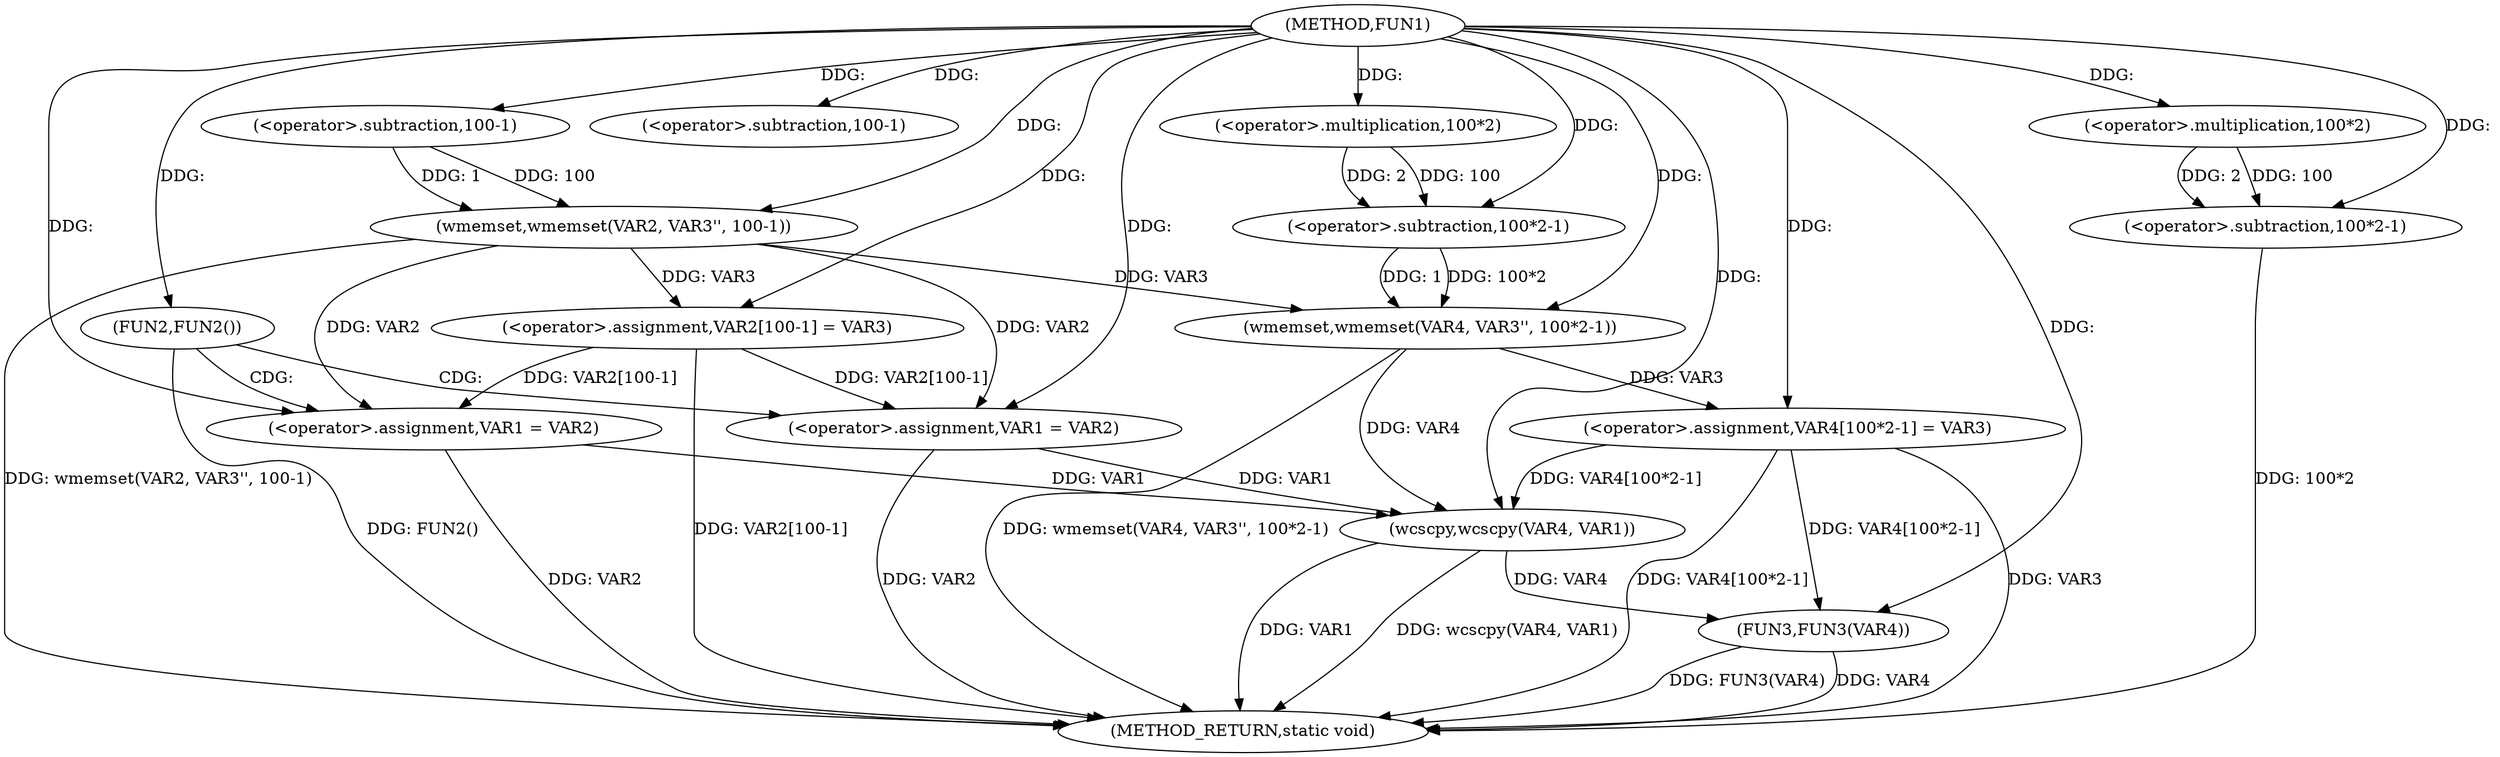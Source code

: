 digraph FUN1 {  
"1000100" [label = "(METHOD,FUN1)" ]
"1000152" [label = "(METHOD_RETURN,static void)" ]
"1000104" [label = "(wmemset,wmemset(VAR2, VAR3'', 100-1))" ]
"1000107" [label = "(<operator>.subtraction,100-1)" ]
"1000110" [label = "(<operator>.assignment,VAR2[100-1] = VAR3)" ]
"1000113" [label = "(<operator>.subtraction,100-1)" ]
"1000118" [label = "(FUN2,FUN2())" ]
"1000120" [label = "(<operator>.assignment,VAR1 = VAR2)" ]
"1000125" [label = "(<operator>.assignment,VAR1 = VAR2)" ]
"1000130" [label = "(wmemset,wmemset(VAR4, VAR3'', 100*2-1))" ]
"1000133" [label = "(<operator>.subtraction,100*2-1)" ]
"1000134" [label = "(<operator>.multiplication,100*2)" ]
"1000138" [label = "(<operator>.assignment,VAR4[100*2-1] = VAR3)" ]
"1000141" [label = "(<operator>.subtraction,100*2-1)" ]
"1000142" [label = "(<operator>.multiplication,100*2)" ]
"1000147" [label = "(wcscpy,wcscpy(VAR4, VAR1))" ]
"1000150" [label = "(FUN3,FUN3(VAR4))" ]
  "1000130" -> "1000152"  [ label = "DDG: wmemset(VAR4, VAR3'', 100*2-1)"] 
  "1000141" -> "1000152"  [ label = "DDG: 100*2"] 
  "1000150" -> "1000152"  [ label = "DDG: VAR4"] 
  "1000104" -> "1000152"  [ label = "DDG: wmemset(VAR2, VAR3'', 100-1)"] 
  "1000147" -> "1000152"  [ label = "DDG: VAR1"] 
  "1000125" -> "1000152"  [ label = "DDG: VAR2"] 
  "1000118" -> "1000152"  [ label = "DDG: FUN2()"] 
  "1000120" -> "1000152"  [ label = "DDG: VAR2"] 
  "1000150" -> "1000152"  [ label = "DDG: FUN3(VAR4)"] 
  "1000138" -> "1000152"  [ label = "DDG: VAR3"] 
  "1000138" -> "1000152"  [ label = "DDG: VAR4[100*2-1]"] 
  "1000147" -> "1000152"  [ label = "DDG: wcscpy(VAR4, VAR1)"] 
  "1000110" -> "1000152"  [ label = "DDG: VAR2[100-1]"] 
  "1000100" -> "1000104"  [ label = "DDG: "] 
  "1000107" -> "1000104"  [ label = "DDG: 100"] 
  "1000107" -> "1000104"  [ label = "DDG: 1"] 
  "1000100" -> "1000107"  [ label = "DDG: "] 
  "1000104" -> "1000110"  [ label = "DDG: VAR3"] 
  "1000100" -> "1000110"  [ label = "DDG: "] 
  "1000100" -> "1000113"  [ label = "DDG: "] 
  "1000100" -> "1000118"  [ label = "DDG: "] 
  "1000104" -> "1000120"  [ label = "DDG: VAR2"] 
  "1000110" -> "1000120"  [ label = "DDG: VAR2[100-1]"] 
  "1000100" -> "1000120"  [ label = "DDG: "] 
  "1000104" -> "1000125"  [ label = "DDG: VAR2"] 
  "1000110" -> "1000125"  [ label = "DDG: VAR2[100-1]"] 
  "1000100" -> "1000125"  [ label = "DDG: "] 
  "1000100" -> "1000130"  [ label = "DDG: "] 
  "1000104" -> "1000130"  [ label = "DDG: VAR3"] 
  "1000133" -> "1000130"  [ label = "DDG: 100*2"] 
  "1000133" -> "1000130"  [ label = "DDG: 1"] 
  "1000134" -> "1000133"  [ label = "DDG: 100"] 
  "1000134" -> "1000133"  [ label = "DDG: 2"] 
  "1000100" -> "1000134"  [ label = "DDG: "] 
  "1000100" -> "1000133"  [ label = "DDG: "] 
  "1000130" -> "1000138"  [ label = "DDG: VAR3"] 
  "1000100" -> "1000138"  [ label = "DDG: "] 
  "1000142" -> "1000141"  [ label = "DDG: 100"] 
  "1000142" -> "1000141"  [ label = "DDG: 2"] 
  "1000100" -> "1000142"  [ label = "DDG: "] 
  "1000100" -> "1000141"  [ label = "DDG: "] 
  "1000138" -> "1000147"  [ label = "DDG: VAR4[100*2-1]"] 
  "1000130" -> "1000147"  [ label = "DDG: VAR4"] 
  "1000100" -> "1000147"  [ label = "DDG: "] 
  "1000125" -> "1000147"  [ label = "DDG: VAR1"] 
  "1000120" -> "1000147"  [ label = "DDG: VAR1"] 
  "1000138" -> "1000150"  [ label = "DDG: VAR4[100*2-1]"] 
  "1000147" -> "1000150"  [ label = "DDG: VAR4"] 
  "1000100" -> "1000150"  [ label = "DDG: "] 
  "1000118" -> "1000120"  [ label = "CDG: "] 
  "1000118" -> "1000125"  [ label = "CDG: "] 
}
